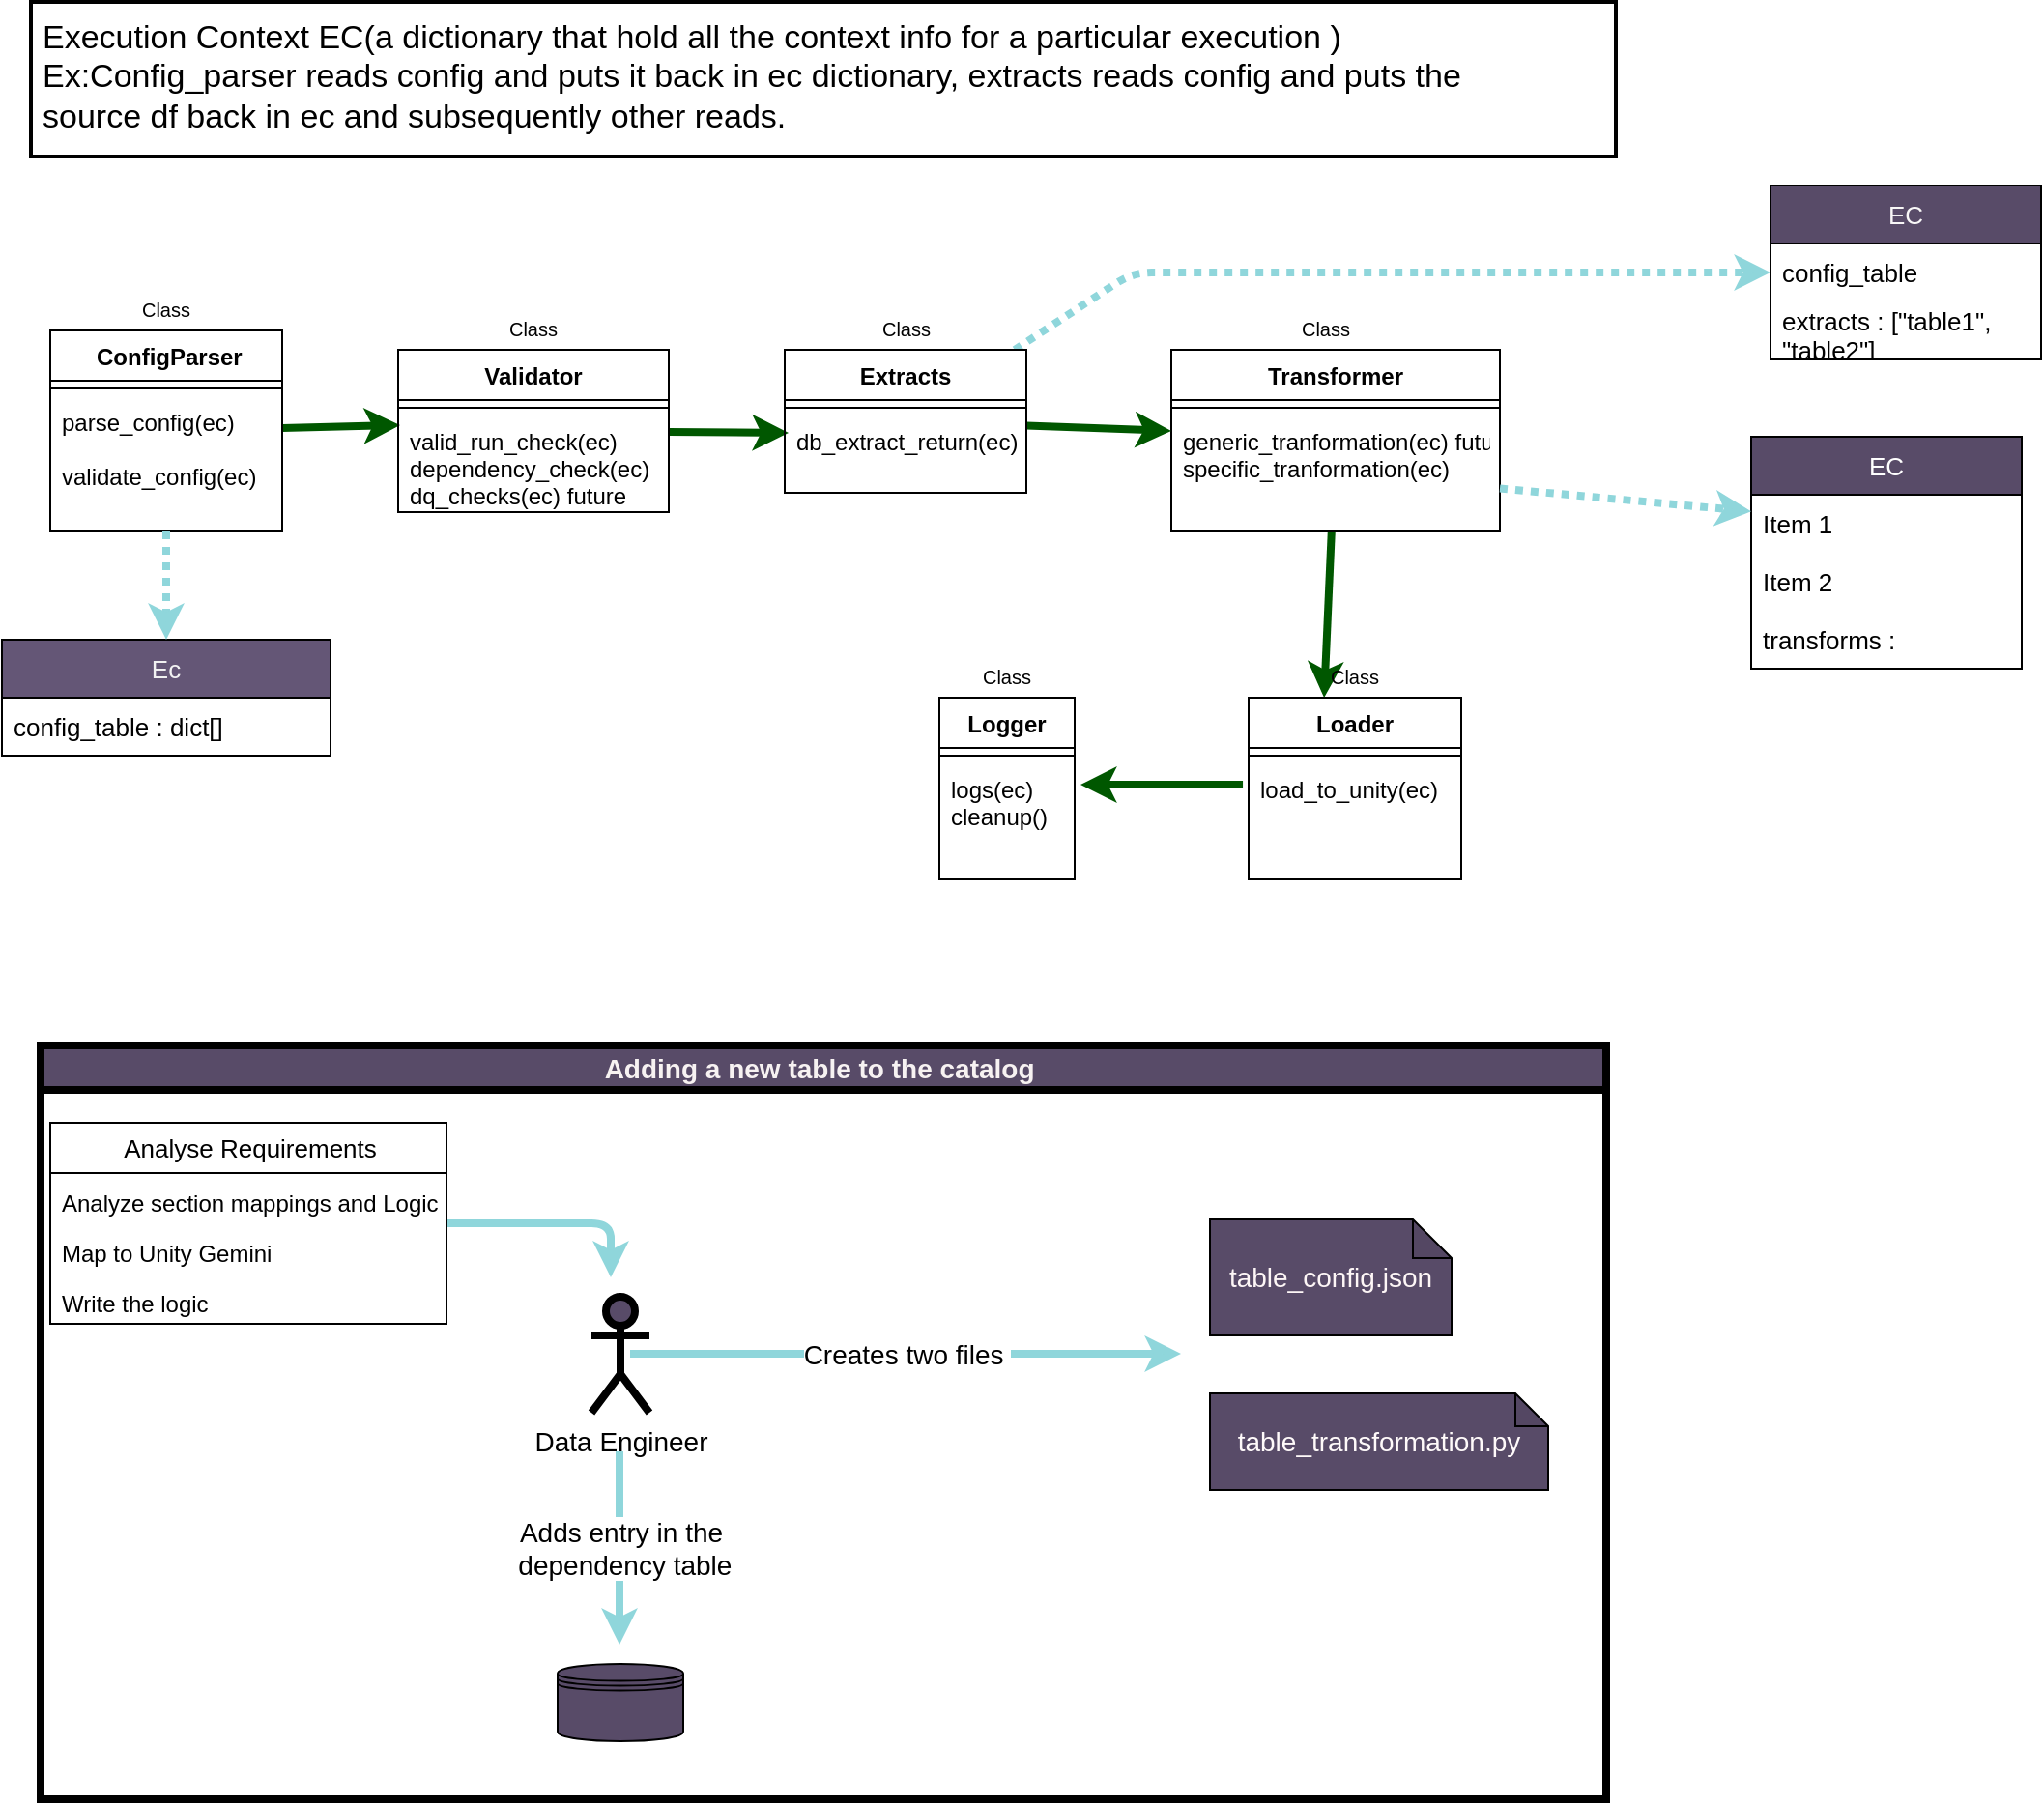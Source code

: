 <mxfile>
    <diagram id="8Igaa7IOScrh8oGPAlYF" name="Page-1">
        <mxGraphModel dx="1216" dy="491" grid="1" gridSize="10" guides="1" tooltips="1" connect="1" arrows="1" fold="1" page="1" pageScale="1" pageWidth="850" pageHeight="1100" math="0" shadow="0">
            <root>
                <mxCell id="0"/>
                <mxCell id="1" parent="0"/>
                <mxCell id="27" style="edgeStyle=none;html=1;entryX=0.007;entryY=0.1;entryDx=0;entryDy=0;entryPerimeter=0;fillColor=#008a00;strokeColor=#005700;strokeWidth=4;" parent="1" source="2" target="13" edge="1">
                    <mxGeometry relative="1" as="geometry">
                        <mxPoint x="210" y="365" as="targetPoint"/>
                    </mxGeometry>
                </mxCell>
                <mxCell id="2" value=" ConfigParser" style="swimlane;fontStyle=1;align=center;verticalAlign=top;childLayout=stackLayout;horizontal=1;startSize=26;horizontalStack=0;resizeParent=1;resizeParentMax=0;resizeLast=0;collapsible=1;marginBottom=0;" parent="1" vertex="1">
                    <mxGeometry x="40" y="300" width="120" height="104" as="geometry"/>
                </mxCell>
                <mxCell id="4" value="" style="line;strokeWidth=1;fillColor=none;align=left;verticalAlign=middle;spacingTop=-1;spacingLeft=3;spacingRight=3;rotatable=0;labelPosition=right;points=[];portConstraint=eastwest;strokeColor=inherit;" parent="2" vertex="1">
                    <mxGeometry y="26" width="120" height="8" as="geometry"/>
                </mxCell>
                <mxCell id="5" value="parse_config(ec)&#10;&#10;validate_config(ec)" style="text;strokeColor=none;fillColor=none;align=left;verticalAlign=top;spacingLeft=4;spacingRight=4;overflow=hidden;rotatable=0;points=[[0,0.5],[1,0.5]];portConstraint=eastwest;" parent="2" vertex="1">
                    <mxGeometry y="34" width="120" height="70" as="geometry"/>
                </mxCell>
                <mxCell id="26" style="edgeStyle=none;html=1;entryX=1.008;entryY=0.029;entryDx=0;entryDy=0;entryPerimeter=0;" parent="2" source="2" target="5" edge="1">
                    <mxGeometry relative="1" as="geometry"/>
                </mxCell>
                <mxCell id="117" style="edgeStyle=none;html=1;entryX=0.016;entryY=0.225;entryDx=0;entryDy=0;entryPerimeter=0;strokeColor=#005700;fontSize=24;fillColor=#008a00;strokeWidth=4;" parent="1" source="10" target="110" edge="1">
                    <mxGeometry relative="1" as="geometry"/>
                </mxCell>
                <mxCell id="10" value="Validator" style="swimlane;fontStyle=1;align=center;verticalAlign=top;childLayout=stackLayout;horizontal=1;startSize=26;horizontalStack=0;resizeParent=1;resizeParentMax=0;resizeLast=0;collapsible=1;marginBottom=0;" parent="1" vertex="1">
                    <mxGeometry x="220" y="310" width="140" height="84" as="geometry"/>
                </mxCell>
                <mxCell id="12" value="" style="line;strokeWidth=1;fillColor=none;align=left;verticalAlign=middle;spacingTop=-1;spacingLeft=3;spacingRight=3;rotatable=0;labelPosition=right;points=[];portConstraint=eastwest;strokeColor=inherit;" parent="10" vertex="1">
                    <mxGeometry y="26" width="140" height="8" as="geometry"/>
                </mxCell>
                <mxCell id="13" value="valid_run_check(ec)&#10;dependency_check(ec)&#10;dq_checks(ec) future&#10;" style="text;strokeColor=none;fillColor=none;align=left;verticalAlign=top;spacingLeft=4;spacingRight=4;overflow=hidden;rotatable=0;points=[[0,0.5],[1,0.5]];portConstraint=eastwest;" parent="10" vertex="1">
                    <mxGeometry y="34" width="140" height="50" as="geometry"/>
                </mxCell>
                <mxCell id="79" style="edgeStyle=none;html=1;fillColor=#008a00;strokeColor=#005700;strokeWidth=4;entryX=0.355;entryY=0;entryDx=0;entryDy=0;entryPerimeter=0;" parent="1" source="14" target="18" edge="1">
                    <mxGeometry relative="1" as="geometry">
                        <mxPoint x="670" y="480" as="targetPoint"/>
                    </mxGeometry>
                </mxCell>
                <mxCell id="14" value="Transformer" style="swimlane;fontStyle=1;align=center;verticalAlign=top;childLayout=stackLayout;horizontal=1;startSize=26;horizontalStack=0;resizeParent=1;resizeParentMax=0;resizeLast=0;collapsible=1;marginBottom=0;" parent="1" vertex="1">
                    <mxGeometry x="620" y="310" width="170" height="94" as="geometry"/>
                </mxCell>
                <mxCell id="16" value="" style="line;strokeWidth=1;fillColor=none;align=left;verticalAlign=middle;spacingTop=-1;spacingLeft=3;spacingRight=3;rotatable=0;labelPosition=right;points=[];portConstraint=eastwest;strokeColor=inherit;" parent="14" vertex="1">
                    <mxGeometry y="26" width="170" height="8" as="geometry"/>
                </mxCell>
                <mxCell id="17" value="generic_tranformation(ec) future&#10;specific_tranformation(ec)" style="text;strokeColor=none;fillColor=none;align=left;verticalAlign=top;spacingLeft=4;spacingRight=4;overflow=hidden;rotatable=0;points=[[0,0.5],[1,0.5]];portConstraint=eastwest;" parent="14" vertex="1">
                    <mxGeometry y="34" width="170" height="60" as="geometry"/>
                </mxCell>
                <mxCell id="18" value="Loader" style="swimlane;fontStyle=1;align=center;verticalAlign=top;childLayout=stackLayout;horizontal=1;startSize=26;horizontalStack=0;resizeParent=1;resizeParentMax=0;resizeLast=0;collapsible=1;marginBottom=0;" parent="1" vertex="1">
                    <mxGeometry x="660" y="490" width="110" height="94" as="geometry"/>
                </mxCell>
                <mxCell id="20" value="" style="line;strokeWidth=1;fillColor=none;align=left;verticalAlign=middle;spacingTop=-1;spacingLeft=3;spacingRight=3;rotatable=0;labelPosition=right;points=[];portConstraint=eastwest;strokeColor=inherit;" parent="18" vertex="1">
                    <mxGeometry y="26" width="110" height="8" as="geometry"/>
                </mxCell>
                <mxCell id="21" value="load_to_unity(ec)" style="text;strokeColor=none;fillColor=none;align=left;verticalAlign=top;spacingLeft=4;spacingRight=4;overflow=hidden;rotatable=0;points=[[0,0.5],[1,0.5]];portConstraint=eastwest;" parent="18" vertex="1">
                    <mxGeometry y="34" width="110" height="60" as="geometry"/>
                </mxCell>
                <mxCell id="22" value="Logger" style="swimlane;fontStyle=1;align=center;verticalAlign=top;childLayout=stackLayout;horizontal=1;startSize=26;horizontalStack=0;resizeParent=1;resizeParentMax=0;resizeLast=0;collapsible=1;marginBottom=0;" parent="1" vertex="1">
                    <mxGeometry x="500" y="490" width="70" height="94" as="geometry"/>
                </mxCell>
                <mxCell id="24" value="" style="line;strokeWidth=1;fillColor=none;align=left;verticalAlign=middle;spacingTop=-1;spacingLeft=3;spacingRight=3;rotatable=0;labelPosition=right;points=[];portConstraint=eastwest;strokeColor=inherit;" parent="22" vertex="1">
                    <mxGeometry y="26" width="70" height="8" as="geometry"/>
                </mxCell>
                <mxCell id="25" value="logs(ec)&#10;cleanup()" style="text;strokeColor=none;fillColor=none;align=left;verticalAlign=top;spacingLeft=4;spacingRight=4;overflow=hidden;rotatable=0;points=[[0,0.5],[1,0.5]];portConstraint=eastwest;" parent="22" vertex="1">
                    <mxGeometry y="34" width="70" height="60" as="geometry"/>
                </mxCell>
                <mxCell id="82" style="edgeStyle=none;html=1;entryX=1.043;entryY=0.183;entryDx=0;entryDy=0;fillColor=#008a00;strokeColor=#005700;strokeWidth=4;exitX=-0.027;exitY=0.183;exitDx=0;exitDy=0;exitPerimeter=0;entryPerimeter=0;" parent="1" source="21" target="25" edge="1">
                    <mxGeometry relative="1" as="geometry"/>
                </mxCell>
                <mxCell id="106" value="Execution Context EC(a dictionary that hold all the context info for a particular execution )&lt;br&gt;Ex:Config_parser reads config and puts it back in ec dictionary, extracts reads config and puts the &lt;br&gt;source df back in ec and subsequently other reads.&amp;nbsp; &amp;nbsp;&amp;nbsp;" style="strokeWidth=2;shadow=0;align=center;html=1;shape=mxgraph.mockup.text.textBox;align=left;fontSize=17;spacingLeft=4;spacingTop=-3;mainText=;" parent="1" vertex="1">
                    <mxGeometry x="30" y="130" width="820" height="80" as="geometry"/>
                </mxCell>
                <mxCell id="118" style="edgeStyle=none;html=1;entryX=0;entryY=0.133;entryDx=0;entryDy=0;entryPerimeter=0;strokeColor=#005700;fontSize=24;fillColor=#008a00;strokeWidth=4;" parent="1" source="107" target="17" edge="1">
                    <mxGeometry relative="1" as="geometry"/>
                </mxCell>
                <mxCell id="154" style="edgeStyle=none;html=1;strokeColor=#8fd6db;strokeWidth=4;fontSize=13;dashed=1;dashPattern=1 1;" parent="1" source="107" target="150" edge="1">
                    <mxGeometry relative="1" as="geometry">
                        <Array as="points">
                            <mxPoint x="600" y="270"/>
                        </Array>
                    </mxGeometry>
                </mxCell>
                <mxCell id="107" value="Extracts" style="swimlane;fontStyle=1;align=center;verticalAlign=top;childLayout=stackLayout;horizontal=1;startSize=26;horizontalStack=0;resizeParent=1;resizeParentMax=0;resizeLast=0;collapsible=1;marginBottom=0;" parent="1" vertex="1">
                    <mxGeometry x="420" y="310" width="125" height="74" as="geometry">
                        <mxRectangle x="200" y="300" width="90" height="30" as="alternateBounds"/>
                    </mxGeometry>
                </mxCell>
                <mxCell id="109" value="" style="line;strokeWidth=1;fillColor=none;align=left;verticalAlign=middle;spacingTop=-1;spacingLeft=3;spacingRight=3;rotatable=0;labelPosition=right;points=[];portConstraint=eastwest;strokeColor=inherit;" parent="107" vertex="1">
                    <mxGeometry y="26" width="125" height="8" as="geometry"/>
                </mxCell>
                <mxCell id="110" value="db_extract_return(ec)&#10;&#10;" style="text;strokeColor=none;fillColor=none;align=left;verticalAlign=top;spacingLeft=4;spacingRight=4;overflow=hidden;rotatable=0;points=[[0,0.5],[1,0.5]];portConstraint=eastwest;" parent="107" vertex="1">
                    <mxGeometry y="34" width="125" height="40" as="geometry"/>
                </mxCell>
                <mxCell id="119" value="&lt;font style=&quot;font-size: 10px;&quot;&gt;Class&lt;/font&gt;" style="text;html=1;strokeColor=none;fillColor=none;align=center;verticalAlign=middle;whiteSpace=wrap;rounded=0;strokeWidth=4;fontSize=24;" parent="1" vertex="1">
                    <mxGeometry x="40" y="270" width="120" height="30" as="geometry"/>
                </mxCell>
                <mxCell id="120" value="&lt;font style=&quot;font-size: 10px;&quot;&gt;Class&lt;/font&gt;" style="text;html=1;strokeColor=none;fillColor=none;align=center;verticalAlign=middle;whiteSpace=wrap;rounded=0;strokeWidth=4;fontSize=24;" parent="1" vertex="1">
                    <mxGeometry x="422.5" y="280" width="120" height="30" as="geometry"/>
                </mxCell>
                <mxCell id="121" value="&lt;font style=&quot;font-size: 10px;&quot;&gt;Class&lt;/font&gt;" style="text;html=1;strokeColor=none;fillColor=none;align=center;verticalAlign=middle;whiteSpace=wrap;rounded=0;strokeWidth=4;fontSize=24;" parent="1" vertex="1">
                    <mxGeometry x="230" y="280" width="120" height="30" as="geometry"/>
                </mxCell>
                <mxCell id="122" value="&lt;font style=&quot;font-size: 10px;&quot;&gt;Class&lt;/font&gt;" style="text;html=1;strokeColor=none;fillColor=none;align=center;verticalAlign=middle;whiteSpace=wrap;rounded=0;strokeWidth=4;fontSize=24;" parent="1" vertex="1">
                    <mxGeometry x="640" y="280" width="120" height="30" as="geometry"/>
                </mxCell>
                <mxCell id="123" value="&lt;font style=&quot;font-size: 10px;&quot;&gt;Class&lt;/font&gt;" style="text;html=1;strokeColor=none;fillColor=none;align=center;verticalAlign=middle;whiteSpace=wrap;rounded=0;strokeWidth=4;fontSize=24;" parent="1" vertex="1">
                    <mxGeometry x="655" y="460" width="120" height="30" as="geometry"/>
                </mxCell>
                <mxCell id="124" value="&lt;font style=&quot;font-size: 10px;&quot;&gt;Class&lt;/font&gt;" style="text;html=1;strokeColor=none;fillColor=none;align=center;verticalAlign=middle;whiteSpace=wrap;rounded=0;strokeWidth=4;fontSize=24;" parent="1" vertex="1">
                    <mxGeometry x="475" y="460" width="120" height="30" as="geometry"/>
                </mxCell>
                <mxCell id="125" value="&lt;font color=&quot;#f7f2f2&quot; style=&quot;font-size: 14px;&quot;&gt;Adding a new table to the catalog&amp;nbsp;&lt;/font&gt;" style="swimlane;whiteSpace=wrap;html=1;strokeWidth=4;fontSize=10;fillColor=#584b68;" parent="1" vertex="1">
                    <mxGeometry x="35" y="670" width="810" height="390" as="geometry">
                        <mxRectangle x="35" y="710" width="270" height="30" as="alternateBounds"/>
                    </mxGeometry>
                </mxCell>
                <mxCell id="126" value="Data Engineer" style="shape=umlActor;verticalLabelPosition=bottom;verticalAlign=top;html=1;outlineConnect=0;strokeWidth=4;fontSize=14;fillColor=#584b68;" parent="125" vertex="1">
                    <mxGeometry x="285" y="130" width="30" height="60" as="geometry"/>
                </mxCell>
                <mxCell id="131" value="" style="endArrow=classic;html=1;strokeColor=#8fd6db;strokeWidth=4;fontSize=14;" parent="125" edge="1">
                    <mxGeometry relative="1" as="geometry">
                        <mxPoint x="305" y="159.5" as="sourcePoint"/>
                        <mxPoint x="590" y="159.5" as="targetPoint"/>
                    </mxGeometry>
                </mxCell>
                <mxCell id="132" value="Creates two files&amp;nbsp;" style="edgeLabel;resizable=0;html=1;align=center;verticalAlign=middle;strokeWidth=4;fontSize=14;fillColor=#584b68;" parent="131" connectable="0" vertex="1">
                    <mxGeometry relative="1" as="geometry"/>
                </mxCell>
                <mxCell id="133" value="&lt;font color=&quot;#fdf6f6&quot;&gt;table_config.json&lt;/font&gt;" style="shape=note;whiteSpace=wrap;html=1;backgroundOutline=1;darkOpacity=0.05;strokeWidth=1;fontSize=14;fillColor=#584b68;size=20;" parent="125" vertex="1">
                    <mxGeometry x="605" y="90" width="125" height="60" as="geometry"/>
                </mxCell>
                <mxCell id="134" value="&lt;font color=&quot;#fffafa&quot;&gt;table_transformation.py&lt;/font&gt;" style="shape=note;whiteSpace=wrap;html=1;backgroundOutline=1;darkOpacity=0.05;strokeWidth=1;fontSize=14;fillColor=#584b68;size=17;" parent="125" vertex="1">
                    <mxGeometry x="605" y="180" width="175" height="50" as="geometry"/>
                </mxCell>
                <mxCell id="135" value="" style="endArrow=classic;html=1;strokeColor=#8fd6db;strokeWidth=4;fontSize=14;" parent="125" edge="1">
                    <mxGeometry relative="1" as="geometry">
                        <mxPoint x="299.5" y="210" as="sourcePoint"/>
                        <mxPoint x="299.5" y="310" as="targetPoint"/>
                    </mxGeometry>
                </mxCell>
                <mxCell id="136" value="Adds entry in the&lt;br&gt;&amp;nbsp;dependency table" style="edgeLabel;resizable=0;html=1;align=center;verticalAlign=middle;strokeWidth=4;fontSize=14;fillColor=#584b68;" parent="135" connectable="0" vertex="1">
                    <mxGeometry relative="1" as="geometry"/>
                </mxCell>
                <mxCell id="137" value="" style="shape=datastore;whiteSpace=wrap;html=1;strokeWidth=1;fontSize=14;fillColor=#584b68;" parent="125" vertex="1">
                    <mxGeometry x="267.5" y="320" width="65" height="40" as="geometry"/>
                </mxCell>
                <mxCell id="142" style="edgeStyle=none;html=1;strokeColor=#8fd6db;strokeWidth=4;fontSize=14;" parent="125" source="138" edge="1">
                    <mxGeometry relative="1" as="geometry">
                        <mxPoint x="295" y="120" as="targetPoint"/>
                        <Array as="points">
                            <mxPoint x="295" y="92"/>
                        </Array>
                    </mxGeometry>
                </mxCell>
                <mxCell id="138" value="&lt;font style=&quot;font-size: 13px;&quot;&gt;Analyse Requirements&lt;/font&gt;" style="swimlane;fontStyle=0;childLayout=stackLayout;horizontal=1;startSize=26;fillColor=none;horizontalStack=0;resizeParent=1;resizeParentMax=0;resizeLast=0;collapsible=1;marginBottom=0;html=1;strokeWidth=1;fontSize=14;" parent="125" vertex="1">
                    <mxGeometry x="5" y="40" width="205" height="104" as="geometry"/>
                </mxCell>
                <mxCell id="139" value="&lt;font style=&quot;font-size: 12px;&quot;&gt;Analyze section mappings and Logic&lt;/font&gt;" style="text;strokeColor=none;fillColor=none;align=left;verticalAlign=top;spacingLeft=4;spacingRight=4;overflow=hidden;rotatable=0;points=[[0,0.5],[1,0.5]];portConstraint=eastwest;whiteSpace=wrap;html=1;strokeWidth=4;fontSize=14;" parent="138" vertex="1">
                    <mxGeometry y="26" width="205" height="26" as="geometry"/>
                </mxCell>
                <mxCell id="140" value="&lt;font style=&quot;font-size: 12px;&quot;&gt;Map to Unity Gemini&lt;/font&gt;" style="text;strokeColor=none;fillColor=none;align=left;verticalAlign=top;spacingLeft=4;spacingRight=4;overflow=hidden;rotatable=0;points=[[0,0.5],[1,0.5]];portConstraint=eastwest;whiteSpace=wrap;html=1;strokeWidth=4;fontSize=14;" parent="138" vertex="1">
                    <mxGeometry y="52" width="205" height="26" as="geometry"/>
                </mxCell>
                <mxCell id="141" value="&lt;font style=&quot;font-size: 12px;&quot;&gt;Write the logic&lt;/font&gt;" style="text;strokeColor=none;fillColor=none;align=left;verticalAlign=top;spacingLeft=4;spacingRight=4;overflow=hidden;rotatable=0;points=[[0,0.5],[1,0.5]];portConstraint=eastwest;whiteSpace=wrap;html=1;strokeWidth=4;fontSize=14;" parent="138" vertex="1">
                    <mxGeometry y="78" width="205" height="26" as="geometry"/>
                </mxCell>
                <mxCell id="144" value="&lt;font color=&quot;#f2f2f2&quot;&gt;Ec&lt;/font&gt;" style="swimlane;fontStyle=0;childLayout=stackLayout;horizontal=1;startSize=30;horizontalStack=0;resizeParent=1;resizeParentMax=0;resizeLast=0;collapsible=1;marginBottom=0;whiteSpace=wrap;html=1;strokeWidth=1;fontSize=13;fillColor=#645676;" parent="1" vertex="1">
                    <mxGeometry x="15" y="460" width="170" height="60" as="geometry"/>
                </mxCell>
                <mxCell id="145" value="config_table : dict[]" style="text;strokeColor=none;fillColor=none;align=left;verticalAlign=middle;spacingLeft=4;spacingRight=4;overflow=hidden;points=[[0,0.5],[1,0.5]];portConstraint=eastwest;rotatable=0;whiteSpace=wrap;html=1;strokeWidth=1;fontSize=13;" parent="144" vertex="1">
                    <mxGeometry y="30" width="170" height="30" as="geometry"/>
                </mxCell>
                <mxCell id="150" value="&lt;font color=&quot;#f8f7f7&quot;&gt;EC&lt;/font&gt;" style="swimlane;fontStyle=0;childLayout=stackLayout;horizontal=1;startSize=30;horizontalStack=0;resizeParent=1;resizeParentMax=0;resizeLast=0;collapsible=1;marginBottom=0;whiteSpace=wrap;html=1;strokeWidth=1;fontSize=13;fillColor=#584b68;" parent="1" vertex="1">
                    <mxGeometry x="930" y="225" width="140" height="90" as="geometry"/>
                </mxCell>
                <mxCell id="151" value="config_table" style="text;strokeColor=none;fillColor=none;align=left;verticalAlign=middle;spacingLeft=4;spacingRight=4;overflow=hidden;points=[[0,0.5],[1,0.5]];portConstraint=eastwest;rotatable=0;whiteSpace=wrap;html=1;strokeWidth=1;fontSize=13;" parent="150" vertex="1">
                    <mxGeometry y="30" width="140" height="30" as="geometry"/>
                </mxCell>
                <mxCell id="152" value="extracts : [&quot;table1&quot;, &quot;table2&quot;]" style="text;strokeColor=none;fillColor=none;align=left;verticalAlign=middle;spacingLeft=4;spacingRight=4;overflow=hidden;points=[[0,0.5],[1,0.5]];portConstraint=eastwest;rotatable=0;whiteSpace=wrap;html=1;strokeWidth=1;fontSize=13;" parent="150" vertex="1">
                    <mxGeometry y="60" width="140" height="30" as="geometry"/>
                </mxCell>
                <mxCell id="155" value="&lt;font color=&quot;#ffffff&quot;&gt;EC&lt;/font&gt;" style="swimlane;fontStyle=0;childLayout=stackLayout;horizontal=1;startSize=30;horizontalStack=0;resizeParent=1;resizeParentMax=0;resizeLast=0;collapsible=1;marginBottom=0;whiteSpace=wrap;html=1;strokeWidth=1;fontSize=13;fillColor=#584b68;" parent="1" vertex="1">
                    <mxGeometry x="920" y="355" width="140" height="120" as="geometry"/>
                </mxCell>
                <mxCell id="156" value="Item 1" style="text;strokeColor=none;fillColor=none;align=left;verticalAlign=middle;spacingLeft=4;spacingRight=4;overflow=hidden;points=[[0,0.5],[1,0.5]];portConstraint=eastwest;rotatable=0;whiteSpace=wrap;html=1;strokeWidth=1;fontSize=13;" parent="155" vertex="1">
                    <mxGeometry y="30" width="140" height="30" as="geometry"/>
                </mxCell>
                <mxCell id="157" value="Item 2" style="text;strokeColor=none;fillColor=none;align=left;verticalAlign=middle;spacingLeft=4;spacingRight=4;overflow=hidden;points=[[0,0.5],[1,0.5]];portConstraint=eastwest;rotatable=0;whiteSpace=wrap;html=1;strokeWidth=1;fontSize=13;" parent="155" vertex="1">
                    <mxGeometry y="60" width="140" height="30" as="geometry"/>
                </mxCell>
                <mxCell id="158" value="transforms :&amp;nbsp;" style="text;strokeColor=none;fillColor=none;align=left;verticalAlign=middle;spacingLeft=4;spacingRight=4;overflow=hidden;points=[[0,0.5],[1,0.5]];portConstraint=eastwest;rotatable=0;whiteSpace=wrap;html=1;strokeWidth=1;fontSize=13;" parent="155" vertex="1">
                    <mxGeometry y="90" width="140" height="30" as="geometry"/>
                </mxCell>
                <mxCell id="159" style="edgeStyle=none;html=1;dashed=1;dashPattern=1 1;strokeColor=#8fd6db;strokeWidth=4;fontSize=13;" parent="1" source="17" target="156" edge="1">
                    <mxGeometry relative="1" as="geometry"/>
                </mxCell>
                <mxCell id="162" style="edgeStyle=none;html=1;dashed=1;dashPattern=1 1;strokeColor=#8fd6db;strokeWidth=4;fontSize=13;" parent="1" source="5" target="144" edge="1">
                    <mxGeometry relative="1" as="geometry"/>
                </mxCell>
            </root>
        </mxGraphModel>
    </diagram>
</mxfile>